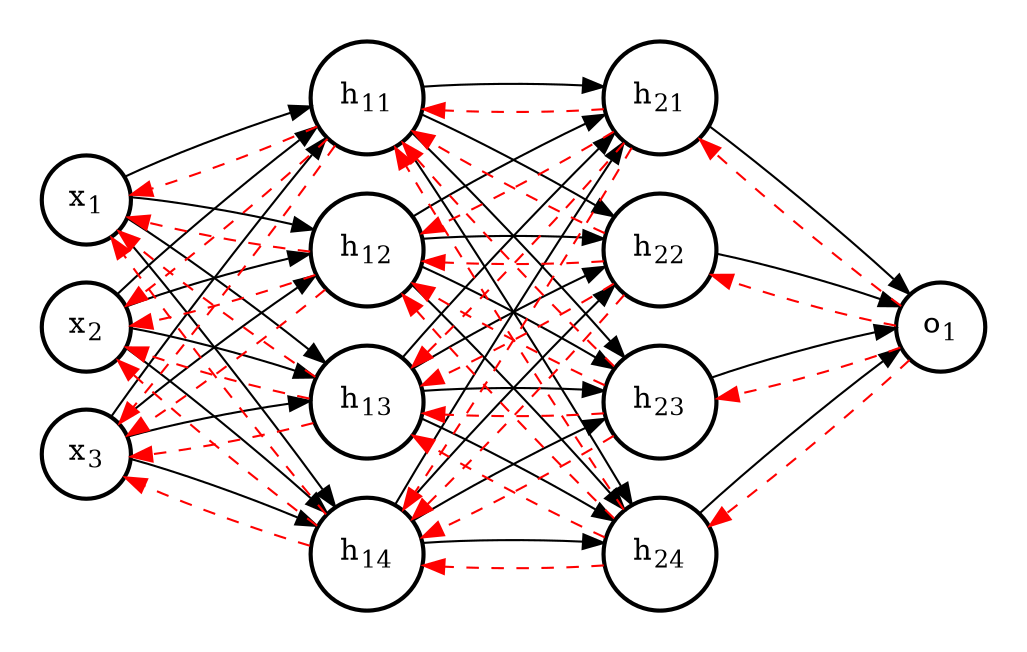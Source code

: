 digraph neural_network {
    graph [dpi=300]
    rankdir=LR; // Left to right layout
    splines=false
    ranksep=1.2

    subgraph cluster_1 {
        style="invis"
        input1 [label=<x<sub>2</sub>>, shape="circle", penwidth=2]
        input2 [label=<x<sub>3</sub>>, shape="circle", penwidth=2]
        input3 [label=<x<sub>1</sub>>, shape="circle", penwidth=2]
    }

    subgraph cluster_2 {
        style="invis"
        hidden11 [label=<h<sub>11</sub>>, shape="circle", penwidth=2]
        hidden12 [label=<h<sub>12</sub>>, shape="circle", penwidth=2]
        hidden13 [label=<h<sub>13</sub>>, shape="circle", penwidth=2]
        hidden14 [label=<h<sub>14</sub>>, shape="circle", penwidth=2]
    }

    subgraph cluster_3 {
        style="invis"
        hidden21 [label=<h<sub>21</sub>>, shape="circle", penwidth=2]
        hidden22 [label=<h<sub>22</sub>>, shape="circle", penwidth=2]
        hidden23 [label=<h<sub>23</sub>>, shape="circle", penwidth=2]
        hidden24 [label=<h<sub>24</sub>>, shape="circle", penwidth=2]
    }

    subgraph cluster_4 {
        style="invis"
        output1 [label=<o<sub>1</sub>>, shape="circle", penwidth=2]
    }

    input1 -> hidden11
    input2 -> hidden11
    input3 -> hidden11
    input1 -> hidden12
    input2 -> hidden12
    input3 -> hidden12
    input1 -> hidden13
    input2 -> hidden13
    input3 -> hidden13
    input1 -> hidden14
    input2 -> hidden14
    input3 -> hidden14
    hidden11 -> hidden21
    hidden12 -> hidden21
    hidden13 -> hidden21
    hidden14 -> hidden21
    hidden11 -> hidden22
    hidden12 -> hidden22
    hidden13 -> hidden22
    hidden14 -> hidden22
    hidden11 -> hidden23
    hidden12 -> hidden23
    hidden13 -> hidden23
    hidden14 -> hidden23
    hidden11 -> hidden24
    hidden12 -> hidden24
    hidden13 -> hidden24
    hidden14 -> hidden24
    hidden21 -> output1
    hidden22 -> output1
    hidden23 -> output1
    hidden24 -> output1

    hidden11 -> input1 [color="red", style="dashed"]
    hidden11 -> input2 [color="red", style="dashed"]
    hidden11 -> input3 [color="red", style="dashed"]
    hidden12 -> input1 [color="red", style="dashed"]
    hidden12 -> input2 [color="red", style="dashed"]
    hidden12 -> input3 [color="red", style="dashed"]
    hidden13 -> input1 [color="red", style="dashed"]
    hidden13 -> input2 [color="red", style="dashed"]
    hidden13 -> input3 [color="red", style="dashed"]
    hidden14 -> input1 [color="red", style="dashed"]
    hidden14 -> input2 [color="red", style="dashed"]
    hidden14 -> input3 [color="red", style="dashed"]
    hidden21 -> hidden11 [color="red", style="dashed"]
    hidden21 -> hidden12 [color="red", style="dashed"]
    hidden21 -> hidden13 [color="red", style="dashed"]
    hidden21 -> hidden14 [color="red", style="dashed"]
    hidden22 -> hidden11 [color="red", style="dashed"]
    hidden22 -> hidden12 [color="red", style="dashed"]
    hidden22 -> hidden13 [color="red", style="dashed"]
    hidden22 -> hidden14 [color="red", style="dashed"]
    hidden23 -> hidden11 [color="red", style="dashed"]
    hidden23 -> hidden12 [color="red", style="dashed"]
    hidden23 -> hidden13 [color="red", style="dashed"]
    hidden23 -> hidden14 [color="red", style="dashed"]
    hidden24 -> hidden11 [color="red", style="dashed"]
    hidden24 -> hidden12 [color="red", style="dashed"]
    hidden24 -> hidden13 [color="red", style="dashed"]
    hidden24 -> hidden14 [color="red", style="dashed"]
    output1 -> hidden21 [color="red", style="dashed"]
    output1 -> hidden22 [color="red", style="dashed"]
    output1 -> hidden23 [color="red", style="dashed"]
    output1 -> hidden24 [color="red", style="dashed"]
}
